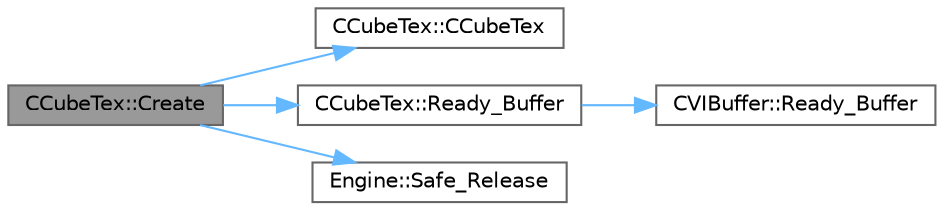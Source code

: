 digraph "CCubeTex::Create"
{
 // LATEX_PDF_SIZE
  bgcolor="transparent";
  edge [fontname=Helvetica,fontsize=10,labelfontname=Helvetica,labelfontsize=10];
  node [fontname=Helvetica,fontsize=10,shape=box,height=0.2,width=0.4];
  rankdir="LR";
  Node1 [id="Node000001",label="CCubeTex::Create",height=0.2,width=0.4,color="gray40", fillcolor="grey60", style="filled", fontcolor="black",tooltip=" "];
  Node1 -> Node2 [id="edge5_Node000001_Node000002",color="steelblue1",style="solid",tooltip=" "];
  Node2 [id="Node000002",label="CCubeTex::CCubeTex",height=0.2,width=0.4,color="grey40", fillcolor="white", style="filled",URL="$class_c_cube_tex.html#a60db79d673909f284a259fb519441b7b",tooltip=" "];
  Node1 -> Node3 [id="edge6_Node000001_Node000003",color="steelblue1",style="solid",tooltip=" "];
  Node3 [id="Node000003",label="CCubeTex::Ready_Buffer",height=0.2,width=0.4,color="grey40", fillcolor="white", style="filled",URL="$class_c_cube_tex.html#aadf87ee263a1448e107d008b60c7d8a6",tooltip=" "];
  Node3 -> Node4 [id="edge7_Node000003_Node000004",color="steelblue1",style="solid",tooltip=" "];
  Node4 [id="Node000004",label="CVIBuffer::Ready_Buffer",height=0.2,width=0.4,color="grey40", fillcolor="white", style="filled",URL="$class_c_v_i_buffer.html#a9fc75b5bb482f6b3d6132cb054193bfe",tooltip=" "];
  Node1 -> Node5 [id="edge8_Node000001_Node000005",color="steelblue1",style="solid",tooltip=" "];
  Node5 [id="Node000005",label="Engine::Safe_Release",height=0.2,width=0.4,color="grey40", fillcolor="white", style="filled",URL="$namespace_engine.html#ad37fed3c004c6a871158232eb2d7daff",tooltip=" "];
}
